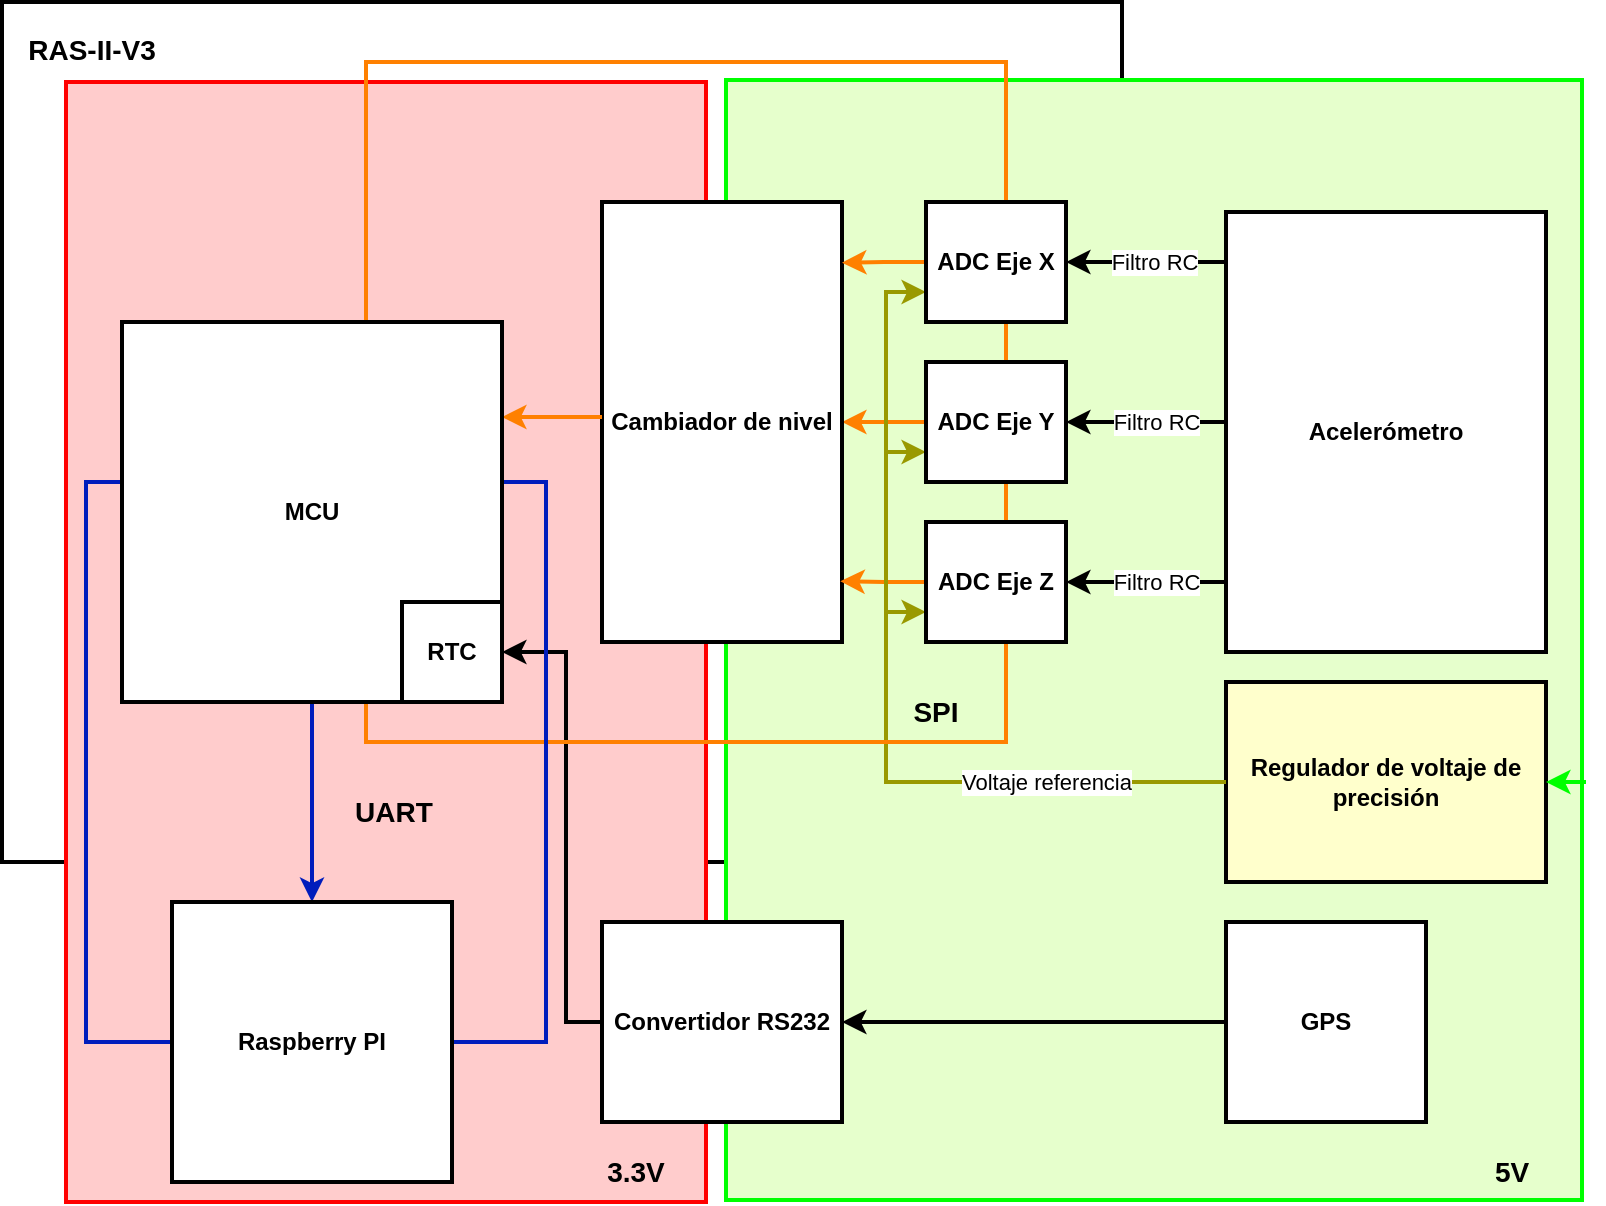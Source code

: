 <mxfile version="24.0.1" type="github">
  <diagram name="Página-1" id="wEMvNmd90RxLaCNRXkZW">
    <mxGraphModel dx="687" dy="745" grid="1" gridSize="10" guides="1" tooltips="1" connect="1" arrows="1" fold="1" page="1" pageScale="1" pageWidth="827" pageHeight="1169" math="0" shadow="0">
      <root>
        <mxCell id="0" />
        <mxCell id="1" parent="0" />
        <mxCell id="NtmT2EvxpxmZh0AlpPaC-27" value="" style="rounded=0;whiteSpace=wrap;html=1;fontStyle=1;strokeWidth=2;" parent="1" vertex="1">
          <mxGeometry x="18" y="10" width="560" height="430" as="geometry" />
        </mxCell>
        <mxCell id="NtmT2EvxpxmZh0AlpPaC-28" value="" style="rounded=0;whiteSpace=wrap;html=1;strokeColor=#00FF00;fontStyle=1;strokeWidth=2;fillColor=#E6FFCC;" parent="1" vertex="1">
          <mxGeometry x="380" y="49" width="428" height="560" as="geometry" />
        </mxCell>
        <mxCell id="NtmT2EvxpxmZh0AlpPaC-29" value="" style="rounded=0;whiteSpace=wrap;html=1;strokeColor=#FF0000;fontStyle=1;strokeWidth=2;fillColor=#FFCCCC;" parent="1" vertex="1">
          <mxGeometry x="50" y="50" width="320" height="560" as="geometry" />
        </mxCell>
        <mxCell id="NtmT2EvxpxmZh0AlpPaC-30" style="edgeStyle=orthogonalEdgeStyle;rounded=0;orthogonalLoop=1;jettySize=auto;html=1;exitX=0.5;exitY=1;exitDx=0;exitDy=0;entryX=0.5;entryY=0;entryDx=0;entryDy=0;fontStyle=1;strokeWidth=2;strokeColor=#001DBC;" parent="1" source="NtmT2EvxpxmZh0AlpPaC-63" target="NtmT2EvxpxmZh0AlpPaC-64" edge="1">
          <mxGeometry relative="1" as="geometry" />
        </mxCell>
        <mxCell id="NtmT2EvxpxmZh0AlpPaC-31" style="edgeStyle=orthogonalEdgeStyle;rounded=0;orthogonalLoop=1;jettySize=auto;html=1;exitX=0;exitY=0.5;exitDx=0;exitDy=0;entryX=1;entryY=0.5;entryDx=0;entryDy=0;fontStyle=1;strokeWidth=2;strokeColor=#FF8000;" parent="1" source="NtmT2EvxpxmZh0AlpPaC-60" target="NtmT2EvxpxmZh0AlpPaC-37" edge="1">
          <mxGeometry relative="1" as="geometry" />
        </mxCell>
        <mxCell id="NtmT2EvxpxmZh0AlpPaC-32" style="edgeStyle=orthogonalEdgeStyle;rounded=0;orthogonalLoop=1;jettySize=auto;html=1;exitX=0;exitY=0;exitDx=0;exitDy=0;entryX=1;entryY=0.5;entryDx=0;entryDy=0;fontStyle=1;strokeWidth=2;" parent="1" target="NtmT2EvxpxmZh0AlpPaC-59" edge="1">
          <mxGeometry relative="1" as="geometry">
            <Array as="points">
              <mxPoint x="635" y="140" />
            </Array>
            <mxPoint x="635" y="145" as="sourcePoint" />
            <mxPoint x="555" y="170" as="targetPoint" />
          </mxGeometry>
        </mxCell>
        <mxCell id="NtmT2EvxpxmZh0AlpPaC-33" style="edgeStyle=orthogonalEdgeStyle;rounded=0;orthogonalLoop=1;jettySize=auto;html=1;fontStyle=1;strokeWidth=2;" parent="1" source="NtmT2EvxpxmZh0AlpPaC-36" target="NtmT2EvxpxmZh0AlpPaC-60" edge="1">
          <mxGeometry relative="1" as="geometry">
            <Array as="points">
              <mxPoint x="610" y="220" />
              <mxPoint x="610" y="220" />
            </Array>
          </mxGeometry>
        </mxCell>
        <mxCell id="NtmT2EvxpxmZh0AlpPaC-34" style="edgeStyle=orthogonalEdgeStyle;rounded=0;orthogonalLoop=1;jettySize=auto;html=1;exitX=0;exitY=0.75;exitDx=0;exitDy=0;fontStyle=1;strokeWidth=2;" parent="1" source="NtmT2EvxpxmZh0AlpPaC-36" target="NtmT2EvxpxmZh0AlpPaC-61" edge="1">
          <mxGeometry relative="1" as="geometry">
            <Array as="points">
              <mxPoint x="630" y="300" />
            </Array>
          </mxGeometry>
        </mxCell>
        <mxCell id="NtmT2EvxpxmZh0AlpPaC-35" value="Filtro RC" style="edgeLabel;html=1;align=center;verticalAlign=middle;resizable=0;points=[];" parent="NtmT2EvxpxmZh0AlpPaC-34" vertex="1" connectable="0">
          <mxGeometry x="0.093" y="2" relative="1" as="geometry">
            <mxPoint x="-1" y="-2" as="offset" />
          </mxGeometry>
        </mxCell>
        <mxCell id="NtmT2EvxpxmZh0AlpPaC-36" value="&lt;span&gt;Acelerómetro&lt;/span&gt;" style="rounded=0;whiteSpace=wrap;html=1;fontStyle=1;strokeWidth=2;" parent="1" vertex="1">
          <mxGeometry x="630" y="115" width="160" height="220" as="geometry" />
        </mxCell>
        <mxCell id="NtmT2EvxpxmZh0AlpPaC-37" value="Cambiador de nivel" style="rounded=0;whiteSpace=wrap;html=1;fontStyle=1;strokeWidth=2;" parent="1" vertex="1">
          <mxGeometry x="318" y="110" width="120" height="220" as="geometry" />
        </mxCell>
        <mxCell id="NtmT2EvxpxmZh0AlpPaC-38" style="edgeStyle=orthogonalEdgeStyle;rounded=0;orthogonalLoop=1;jettySize=auto;html=1;exitX=0;exitY=0.25;exitDx=0;exitDy=0;entryX=1;entryY=0.5;entryDx=0;entryDy=0;fontStyle=1;strokeWidth=2;" parent="1" source="NtmT2EvxpxmZh0AlpPaC-39" target="NtmT2EvxpxmZh0AlpPaC-40" edge="1">
          <mxGeometry relative="1" as="geometry">
            <Array as="points">
              <mxPoint x="340" y="520" />
              <mxPoint x="300" y="520" />
              <mxPoint x="300" y="335" />
            </Array>
          </mxGeometry>
        </mxCell>
        <mxCell id="NtmT2EvxpxmZh0AlpPaC-39" value="Convertidor RS232" style="rounded=0;whiteSpace=wrap;html=1;fontStyle=1;strokeWidth=2;" parent="1" vertex="1">
          <mxGeometry x="318" y="470" width="120" height="100" as="geometry" />
        </mxCell>
        <mxCell id="NtmT2EvxpxmZh0AlpPaC-41" style="edgeStyle=orthogonalEdgeStyle;rounded=0;orthogonalLoop=1;jettySize=auto;html=1;exitX=0;exitY=0.5;exitDx=0;exitDy=0;entryX=1;entryY=0.5;entryDx=0;entryDy=0;fontStyle=1;strokeWidth=2;" parent="1" source="NtmT2EvxpxmZh0AlpPaC-42" target="NtmT2EvxpxmZh0AlpPaC-39" edge="1">
          <mxGeometry relative="1" as="geometry" />
        </mxCell>
        <mxCell id="NtmT2EvxpxmZh0AlpPaC-42" value="GPS" style="whiteSpace=wrap;html=1;aspect=fixed;fontStyle=1;strokeWidth=2;" parent="1" vertex="1">
          <mxGeometry x="630" y="470" width="100" height="100" as="geometry" />
        </mxCell>
        <mxCell id="NtmT2EvxpxmZh0AlpPaC-43" style="edgeStyle=orthogonalEdgeStyle;rounded=0;orthogonalLoop=1;jettySize=auto;html=1;exitX=0;exitY=0.5;exitDx=0;exitDy=0;entryX=1;entryY=0.138;entryDx=0;entryDy=0;entryPerimeter=0;fontStyle=1;strokeWidth=2;strokeColor=#FF8000;" parent="1" source="NtmT2EvxpxmZh0AlpPaC-59" target="NtmT2EvxpxmZh0AlpPaC-37" edge="1">
          <mxGeometry relative="1" as="geometry" />
        </mxCell>
        <mxCell id="NtmT2EvxpxmZh0AlpPaC-44" style="edgeStyle=orthogonalEdgeStyle;rounded=0;orthogonalLoop=1;jettySize=auto;html=1;exitX=0;exitY=0.5;exitDx=0;exitDy=0;entryX=0.993;entryY=0.862;entryDx=0;entryDy=0;entryPerimeter=0;fontStyle=1;strokeWidth=2;strokeColor=#FF8000;" parent="1" source="NtmT2EvxpxmZh0AlpPaC-61" target="NtmT2EvxpxmZh0AlpPaC-37" edge="1">
          <mxGeometry relative="1" as="geometry" />
        </mxCell>
        <mxCell id="NtmT2EvxpxmZh0AlpPaC-45" style="edgeStyle=orthogonalEdgeStyle;rounded=0;orthogonalLoop=1;jettySize=auto;html=1;entryX=1;entryY=0.25;entryDx=0;entryDy=0;fontStyle=1;strokeWidth=2;strokeColor=#FF8000;" parent="1" source="NtmT2EvxpxmZh0AlpPaC-37" target="NtmT2EvxpxmZh0AlpPaC-63" edge="1">
          <mxGeometry relative="1" as="geometry">
            <Array as="points">
              <mxPoint x="270" y="218" />
            </Array>
          </mxGeometry>
        </mxCell>
        <mxCell id="NtmT2EvxpxmZh0AlpPaC-46" value="&lt;font style=&quot;font-size: 14px;&quot;&gt;RAS-II-V3&lt;/font&gt;" style="text;html=1;strokeColor=none;fillColor=none;align=center;verticalAlign=middle;whiteSpace=wrap;rounded=0;fontStyle=1;strokeWidth=2;" parent="1" vertex="1">
          <mxGeometry x="28" y="19" width="70" height="30" as="geometry" />
        </mxCell>
        <mxCell id="NtmT2EvxpxmZh0AlpPaC-47" value="&lt;font style=&quot;font-size: 14px;&quot;&gt;&lt;span&gt;5V&lt;/span&gt;&lt;/font&gt;" style="text;html=1;strokeColor=none;fillColor=none;align=center;verticalAlign=middle;whiteSpace=wrap;rounded=0;fontStyle=1;strokeWidth=2;" parent="1" vertex="1">
          <mxGeometry x="738" y="580" width="70" height="30" as="geometry" />
        </mxCell>
        <mxCell id="NtmT2EvxpxmZh0AlpPaC-48" value="&lt;font style=&quot;font-size: 14px;&quot;&gt;&lt;span&gt;3.3V&lt;/span&gt;&lt;/font&gt;" style="text;html=1;strokeColor=none;fillColor=none;align=center;verticalAlign=middle;whiteSpace=wrap;rounded=0;fontStyle=1;strokeWidth=2;" parent="1" vertex="1">
          <mxGeometry x="300" y="580" width="70" height="30" as="geometry" />
        </mxCell>
        <mxCell id="NtmT2EvxpxmZh0AlpPaC-49" value="Filtro RC" style="edgeLabel;html=1;align=center;verticalAlign=middle;resizable=0;points=[];" parent="1" vertex="1" connectable="0">
          <mxGeometry x="595" y="220" as="geometry" />
        </mxCell>
        <mxCell id="NtmT2EvxpxmZh0AlpPaC-50" value="Filtro RC" style="edgeLabel;html=1;align=center;verticalAlign=middle;resizable=0;points=[];" parent="1" vertex="1" connectable="0">
          <mxGeometry x="594" y="140" as="geometry" />
        </mxCell>
        <mxCell id="NtmT2EvxpxmZh0AlpPaC-51" value="&lt;span&gt;Regulador de voltaje de precisión&lt;/span&gt;" style="rounded=0;whiteSpace=wrap;html=1;fontStyle=1;strokeWidth=2;fillColor=#FFFFCC;" parent="1" vertex="1">
          <mxGeometry x="630" y="350" width="160" height="100" as="geometry" />
        </mxCell>
        <mxCell id="NtmT2EvxpxmZh0AlpPaC-52" value="" style="endArrow=classic;html=1;rounded=0;entryX=1;entryY=0.5;entryDx=0;entryDy=0;strokeWidth=2;strokeColor=#00FF00;" parent="1" target="NtmT2EvxpxmZh0AlpPaC-51" edge="1">
          <mxGeometry width="50" height="50" relative="1" as="geometry">
            <mxPoint x="810" y="400" as="sourcePoint" />
            <mxPoint x="440" y="260" as="targetPoint" />
          </mxGeometry>
        </mxCell>
        <mxCell id="NtmT2EvxpxmZh0AlpPaC-53" value="" style="endArrow=classic;html=1;rounded=0;exitX=0;exitY=0.5;exitDx=0;exitDy=0;entryX=0;entryY=0.75;entryDx=0;entryDy=0;strokeWidth=2;fillColor=#fff2cc;gradientColor=#ffd966;strokeColor=#999900;" parent="1" source="NtmT2EvxpxmZh0AlpPaC-51" target="NtmT2EvxpxmZh0AlpPaC-61" edge="1">
          <mxGeometry width="50" height="50" relative="1" as="geometry">
            <mxPoint x="610" y="395" as="sourcePoint" />
            <mxPoint x="460" y="310" as="targetPoint" />
            <Array as="points">
              <mxPoint x="460" y="400" />
              <mxPoint x="460" y="315" />
            </Array>
          </mxGeometry>
        </mxCell>
        <mxCell id="NtmT2EvxpxmZh0AlpPaC-54" value="Voltaje referencia" style="edgeLabel;html=1;align=center;verticalAlign=middle;resizable=0;points=[];" parent="NtmT2EvxpxmZh0AlpPaC-53" vertex="1" connectable="0">
          <mxGeometry x="-0.347" relative="1" as="geometry">
            <mxPoint as="offset" />
          </mxGeometry>
        </mxCell>
        <mxCell id="NtmT2EvxpxmZh0AlpPaC-55" value="" style="endArrow=classic;html=1;rounded=0;entryX=0;entryY=0.75;entryDx=0;entryDy=0;strokeWidth=2;strokeColor=#999900;" parent="1" target="NtmT2EvxpxmZh0AlpPaC-60" edge="1">
          <mxGeometry width="50" height="50" relative="1" as="geometry">
            <mxPoint x="460" y="320" as="sourcePoint" />
            <mxPoint x="440" y="260" as="targetPoint" />
            <Array as="points">
              <mxPoint x="460" y="235" />
            </Array>
          </mxGeometry>
        </mxCell>
        <mxCell id="NtmT2EvxpxmZh0AlpPaC-56" value="" style="endArrow=classic;html=1;rounded=0;entryX=0;entryY=0.75;entryDx=0;entryDy=0;strokeWidth=2;strokeColor=#999900;" parent="1" target="NtmT2EvxpxmZh0AlpPaC-59" edge="1">
          <mxGeometry width="50" height="50" relative="1" as="geometry">
            <mxPoint x="460" y="240" as="sourcePoint" />
            <mxPoint x="440" y="260" as="targetPoint" />
            <Array as="points">
              <mxPoint x="460" y="155" />
            </Array>
          </mxGeometry>
        </mxCell>
        <mxCell id="NtmT2EvxpxmZh0AlpPaC-57" value="&lt;font style=&quot;font-size: 14px;&quot;&gt;SPI&lt;/font&gt;" style="text;html=1;strokeColor=none;fillColor=none;align=center;verticalAlign=middle;whiteSpace=wrap;rounded=0;strokeWidth=2;fontStyle=1" parent="1" vertex="1">
          <mxGeometry x="450" y="350" width="70" height="30" as="geometry" />
        </mxCell>
        <mxCell id="NtmT2EvxpxmZh0AlpPaC-58" value="" style="rounded=0;whiteSpace=wrap;html=1;fillColor=none;fontColor=#000000;strokeColor=#FF8000;strokeWidth=2;fontStyle=1" parent="1" vertex="1">
          <mxGeometry x="200" y="40" width="320" height="340" as="geometry" />
        </mxCell>
        <mxCell id="NtmT2EvxpxmZh0AlpPaC-59" value="&lt;span&gt;ADC Eje X&lt;/span&gt;" style="rounded=0;whiteSpace=wrap;html=1;fontStyle=1;strokeWidth=2;" parent="1" vertex="1">
          <mxGeometry x="480" y="110" width="70" height="60" as="geometry" />
        </mxCell>
        <mxCell id="NtmT2EvxpxmZh0AlpPaC-60" value="&lt;span&gt;ADC Eje Y&lt;/span&gt;" style="rounded=0;whiteSpace=wrap;html=1;fontStyle=1;strokeWidth=2;" parent="1" vertex="1">
          <mxGeometry x="480" y="190" width="70" height="60" as="geometry" />
        </mxCell>
        <mxCell id="NtmT2EvxpxmZh0AlpPaC-61" value="ADC Eje Z" style="rounded=0;whiteSpace=wrap;html=1;fontStyle=1;strokeWidth=2;" parent="1" vertex="1">
          <mxGeometry x="480" y="270" width="70" height="60" as="geometry" />
        </mxCell>
        <mxCell id="NtmT2EvxpxmZh0AlpPaC-62" value="" style="rounded=0;whiteSpace=wrap;html=1;strokeWidth=2;fillColor=none;fontColor=#ffffff;strokeColor=#001DBC;fontStyle=1" parent="1" vertex="1">
          <mxGeometry x="60" y="250" width="230" height="280" as="geometry" />
        </mxCell>
        <mxCell id="NtmT2EvxpxmZh0AlpPaC-63" value="MCU" style="whiteSpace=wrap;html=1;aspect=fixed;fontStyle=1;strokeWidth=2;" parent="1" vertex="1">
          <mxGeometry x="78" y="170" width="190" height="190" as="geometry" />
        </mxCell>
        <mxCell id="NtmT2EvxpxmZh0AlpPaC-64" value="Raspberry PI" style="whiteSpace=wrap;html=1;aspect=fixed;fontStyle=1;strokeWidth=2;" parent="1" vertex="1">
          <mxGeometry x="103" y="460" width="140" height="140" as="geometry" />
        </mxCell>
        <mxCell id="NtmT2EvxpxmZh0AlpPaC-65" value="&lt;span style=&quot;font-size: 14px;&quot;&gt;UART&lt;/span&gt;" style="text;html=1;strokeColor=none;fillColor=none;align=center;verticalAlign=middle;whiteSpace=wrap;rounded=0;strokeWidth=2;fontStyle=1" parent="1" vertex="1">
          <mxGeometry x="179" y="400" width="70" height="30" as="geometry" />
        </mxCell>
        <mxCell id="NtmT2EvxpxmZh0AlpPaC-40" value="RTC" style="rounded=0;whiteSpace=wrap;html=1;fontStyle=1;strokeWidth=2;" parent="1" vertex="1">
          <mxGeometry x="218" y="310" width="50" height="50" as="geometry" />
        </mxCell>
      </root>
    </mxGraphModel>
  </diagram>
</mxfile>
